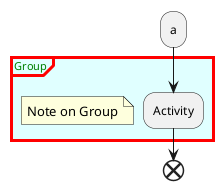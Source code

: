 {
  "sha1": "908ak92yryreulariqb7za0odekq9yr",
  "insertion": {
    "when": "2024-05-30T20:48:21.574Z",
    "url": "https://forum.plantuml.net/16711/style-allow-all-style-for-stereotype-on-activity-diagram",
    "user": "plantuml@gmail.com"
  }
}
@startuml
<style>
.test {
  LineColor red
  BackgroundColor lightCyan
  LineThickness 3.0
  ArrowThickness 0.5
  FontName Arial Narrow
  FontColor green
  FontSize 11
  FontStyle regular
}
</style>

:a;
group Group <<test>>
  :Activity;
end group
floating note: Note on Group
end
@enduml
